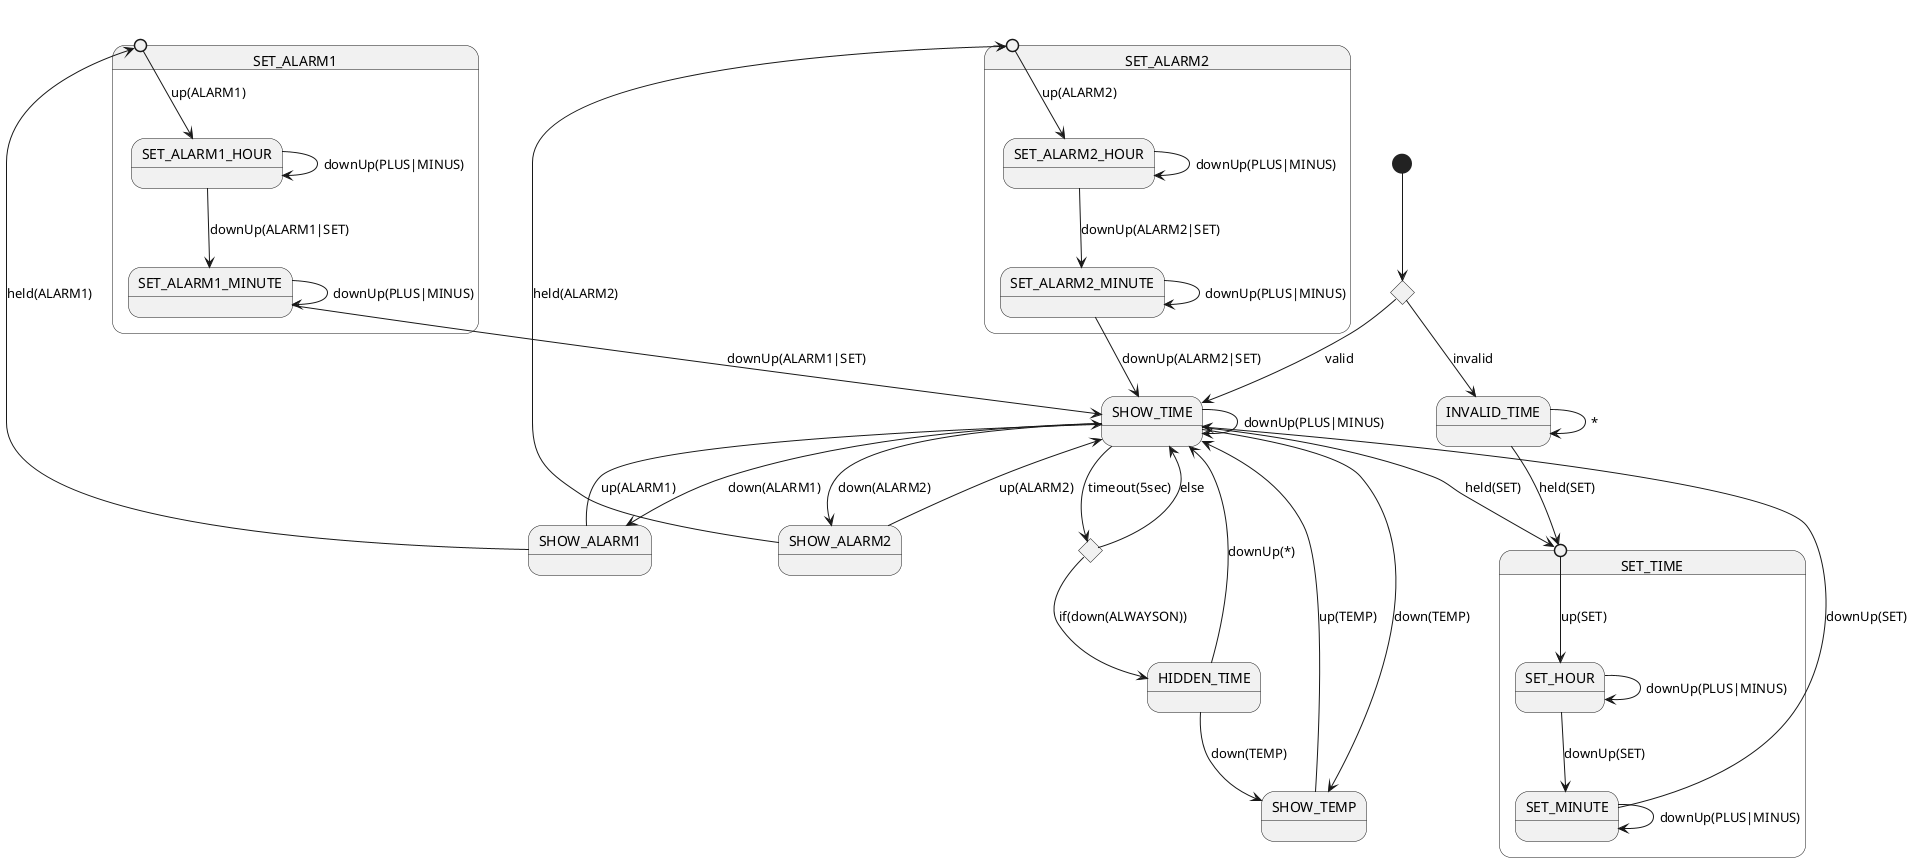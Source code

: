 @startuml clock-mode-states

state isValid <<choice>>
state shouldHide <<choice>>

state SET_ALARM1 {
    state " " as setAlarm1Entry <<entrypoint>>
    setAlarm1Entry --> SET_ALARM1_HOUR : up(ALARM1)
    SET_ALARM1_HOUR --> SET_ALARM1_HOUR : downUp(PLUS|MINUS)
    SET_ALARM1_HOUR --> SET_ALARM1_MINUTE : downUp(ALARM1|SET)
    SET_ALARM1_MINUTE --> SET_ALARM1_MINUTE : downUp(PLUS|MINUS)
}

state SET_ALARM2 {
    state " " as setAlarm2Entry <<entrypoint>>
    setAlarm2Entry --> SET_ALARM2_HOUR : up(ALARM2)
    SET_ALARM2_HOUR --> SET_ALARM2_HOUR : downUp(PLUS|MINUS)
    SET_ALARM2_HOUR --> SET_ALARM2_MINUTE : downUp(ALARM2|SET)
    SET_ALARM2_MINUTE --> SET_ALARM2_MINUTE : downUp(PLUS|MINUS)
}

state SET_TIME {
    state " " as setTimeEntry <<entrypoint>>

    setTimeEntry --> SET_HOUR : up(SET)
    SET_HOUR --> SET_HOUR : downUp(PLUS|MINUS)
    SET_HOUR --> SET_MINUTE : downUp(SET)
    SET_MINUTE --> SET_MINUTE : downUp(PLUS|MINUS)
}

[*] --> isValid
isValid --> SHOW_TIME : valid
isValid --> INVALID_TIME : invalid
INVALID_TIME --> INVALID_TIME : *
INVALID_TIME --> setTimeEntry : held(SET)
SET_MINUTE --> SHOW_TIME : downUp(SET)

SHOW_TIME --> setTimeEntry : held(SET)
SHOW_TIME --> SHOW_TIME : downUp(PLUS|MINUS)
SHOW_TIME --> SHOW_TEMP : down(TEMP)
SHOW_TEMP --> SHOW_TIME : up(TEMP)

SHOW_TIME --> SHOW_ALARM1 : down(ALARM1)
SHOW_ALARM1 --> SHOW_TIME : up(ALARM1)
SHOW_ALARM1 --> setAlarm1Entry : held(ALARM1)
SET_ALARM1_MINUTE --> SHOW_TIME : downUp(ALARM1|SET)

SHOW_TIME --> SHOW_ALARM2 : down(ALARM2)
SHOW_ALARM2 --> SHOW_TIME : up(ALARM2)
SHOW_ALARM2 --> setAlarm2Entry : held(ALARM2)
SET_ALARM2_MINUTE --> SHOW_TIME : downUp(ALARM2|SET)

SHOW_TIME --> shouldHide : timeout(5sec)
shouldHide --> HIDDEN_TIME : if(down(ALWAYSON))
shouldHide --> SHOW_TIME : else
HIDDEN_TIME --> SHOW_TIME : downUp(*)
HIDDEN_TIME --> SHOW_TEMP : down(TEMP)

@enduml